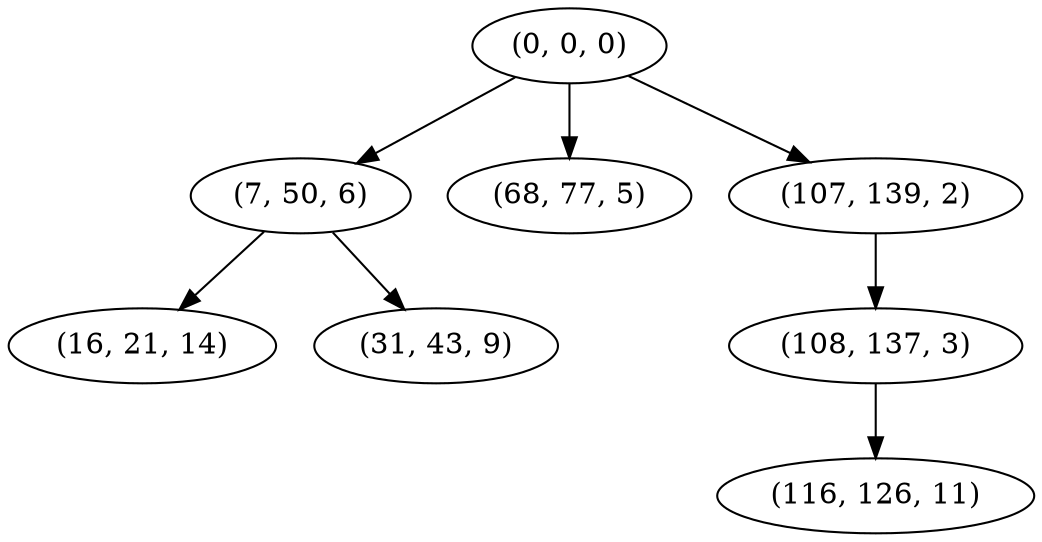 digraph tree {
    "(0, 0, 0)";
    "(7, 50, 6)";
    "(16, 21, 14)";
    "(31, 43, 9)";
    "(68, 77, 5)";
    "(107, 139, 2)";
    "(108, 137, 3)";
    "(116, 126, 11)";
    "(0, 0, 0)" -> "(7, 50, 6)";
    "(0, 0, 0)" -> "(68, 77, 5)";
    "(0, 0, 0)" -> "(107, 139, 2)";
    "(7, 50, 6)" -> "(16, 21, 14)";
    "(7, 50, 6)" -> "(31, 43, 9)";
    "(107, 139, 2)" -> "(108, 137, 3)";
    "(108, 137, 3)" -> "(116, 126, 11)";
}
